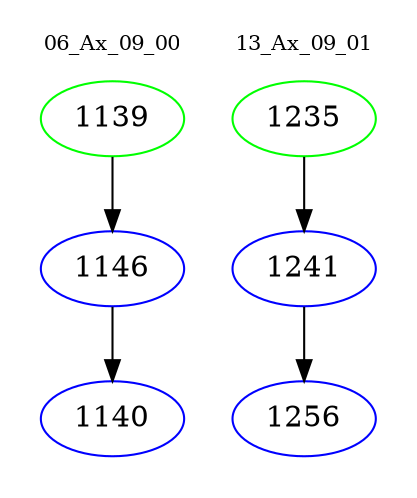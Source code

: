 digraph{
subgraph cluster_0 {
color = white
label = "06_Ax_09_00";
fontsize=10;
T0_1139 [label="1139", color="green"]
T0_1139 -> T0_1146 [color="black"]
T0_1146 [label="1146", color="blue"]
T0_1146 -> T0_1140 [color="black"]
T0_1140 [label="1140", color="blue"]
}
subgraph cluster_1 {
color = white
label = "13_Ax_09_01";
fontsize=10;
T1_1235 [label="1235", color="green"]
T1_1235 -> T1_1241 [color="black"]
T1_1241 [label="1241", color="blue"]
T1_1241 -> T1_1256 [color="black"]
T1_1256 [label="1256", color="blue"]
}
}
